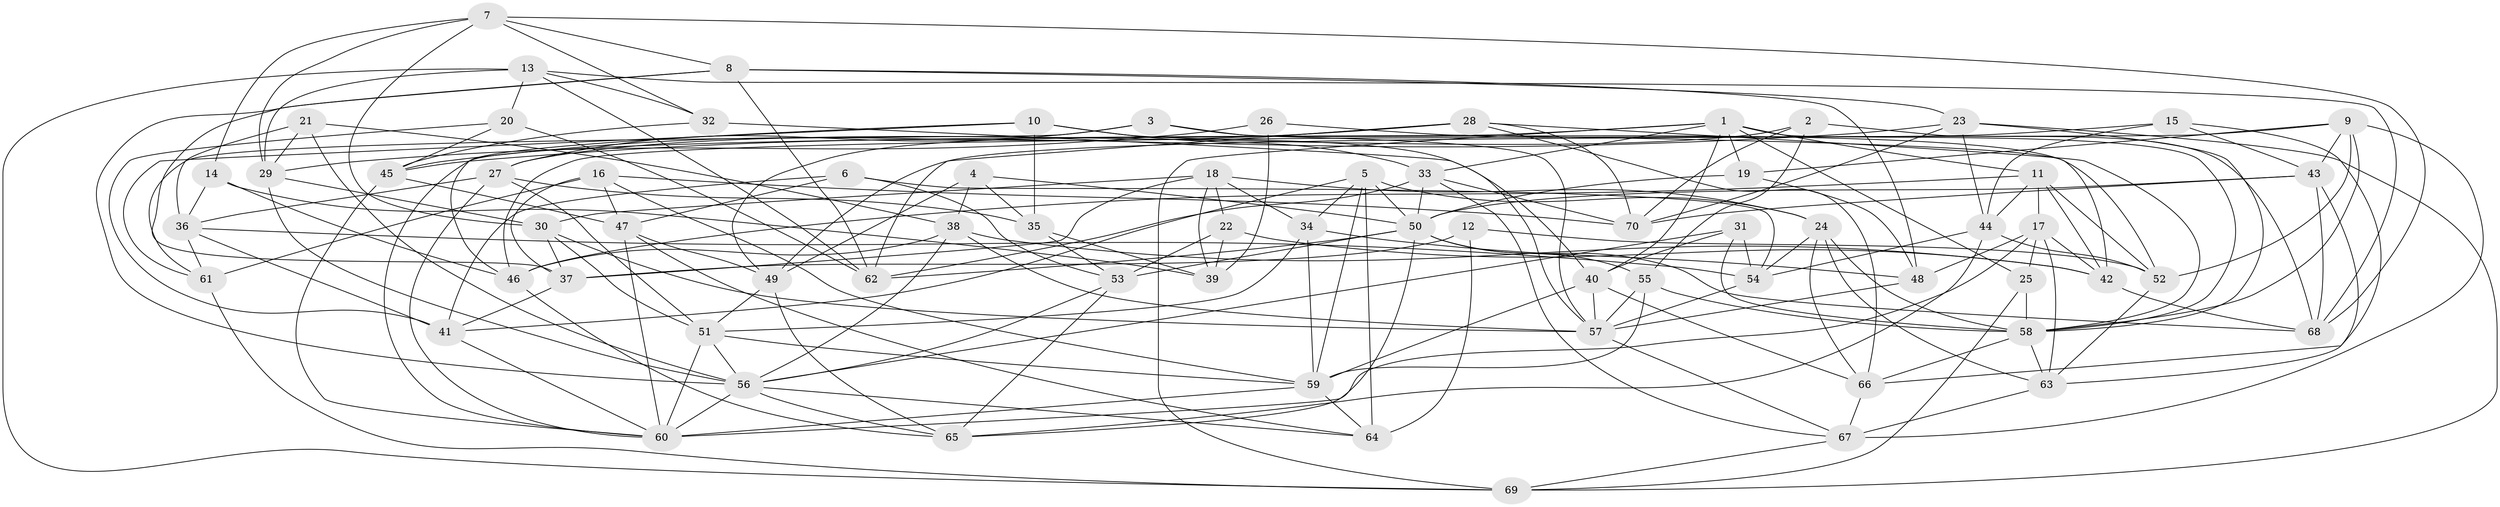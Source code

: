 // original degree distribution, {4: 1.0}
// Generated by graph-tools (version 1.1) at 2025/26/03/09/25 03:26:57]
// undirected, 70 vertices, 201 edges
graph export_dot {
graph [start="1"]
  node [color=gray90,style=filled];
  1;
  2;
  3;
  4;
  5;
  6;
  7;
  8;
  9;
  10;
  11;
  12;
  13;
  14;
  15;
  16;
  17;
  18;
  19;
  20;
  21;
  22;
  23;
  24;
  25;
  26;
  27;
  28;
  29;
  30;
  31;
  32;
  33;
  34;
  35;
  36;
  37;
  38;
  39;
  40;
  41;
  42;
  43;
  44;
  45;
  46;
  47;
  48;
  49;
  50;
  51;
  52;
  53;
  54;
  55;
  56;
  57;
  58;
  59;
  60;
  61;
  62;
  63;
  64;
  65;
  66;
  67;
  68;
  69;
  70;
  1 -- 11 [weight=1.0];
  1 -- 19 [weight=1.0];
  1 -- 25 [weight=1.0];
  1 -- 33 [weight=1.0];
  1 -- 40 [weight=1.0];
  1 -- 58 [weight=1.0];
  1 -- 60 [weight=1.0];
  1 -- 69 [weight=1.0];
  2 -- 27 [weight=1.0];
  2 -- 55 [weight=1.0];
  2 -- 68 [weight=1.0];
  2 -- 70 [weight=1.0];
  3 -- 27 [weight=1.0];
  3 -- 52 [weight=1.0];
  3 -- 57 [weight=1.0];
  3 -- 61 [weight=1.0];
  4 -- 35 [weight=1.0];
  4 -- 38 [weight=1.0];
  4 -- 49 [weight=1.0];
  4 -- 50 [weight=1.0];
  5 -- 24 [weight=1.0];
  5 -- 34 [weight=1.0];
  5 -- 41 [weight=1.0];
  5 -- 50 [weight=1.0];
  5 -- 59 [weight=1.0];
  5 -- 64 [weight=1.0];
  6 -- 41 [weight=1.0];
  6 -- 47 [weight=1.0];
  6 -- 53 [weight=1.0];
  6 -- 54 [weight=1.0];
  7 -- 8 [weight=1.0];
  7 -- 14 [weight=1.0];
  7 -- 29 [weight=1.0];
  7 -- 30 [weight=1.0];
  7 -- 32 [weight=1.0];
  7 -- 68 [weight=1.0];
  8 -- 23 [weight=1.0];
  8 -- 37 [weight=1.0];
  8 -- 48 [weight=1.0];
  8 -- 56 [weight=1.0];
  8 -- 62 [weight=1.0];
  9 -- 19 [weight=1.0];
  9 -- 43 [weight=1.0];
  9 -- 46 [weight=1.0];
  9 -- 52 [weight=1.0];
  9 -- 58 [weight=1.0];
  9 -- 67 [weight=1.0];
  10 -- 33 [weight=1.0];
  10 -- 35 [weight=2.0];
  10 -- 46 [weight=1.0];
  10 -- 57 [weight=1.0];
  10 -- 61 [weight=1.0];
  11 -- 17 [weight=1.0];
  11 -- 42 [weight=1.0];
  11 -- 44 [weight=1.0];
  11 -- 46 [weight=1.0];
  11 -- 52 [weight=1.0];
  12 -- 37 [weight=1.0];
  12 -- 52 [weight=1.0];
  12 -- 64 [weight=2.0];
  13 -- 20 [weight=1.0];
  13 -- 29 [weight=1.0];
  13 -- 32 [weight=1.0];
  13 -- 62 [weight=1.0];
  13 -- 68 [weight=1.0];
  13 -- 69 [weight=1.0];
  14 -- 36 [weight=1.0];
  14 -- 39 [weight=1.0];
  14 -- 46 [weight=1.0];
  15 -- 43 [weight=1.0];
  15 -- 44 [weight=1.0];
  15 -- 49 [weight=1.0];
  15 -- 66 [weight=1.0];
  16 -- 37 [weight=1.0];
  16 -- 47 [weight=1.0];
  16 -- 59 [weight=1.0];
  16 -- 61 [weight=2.0];
  16 -- 70 [weight=1.0];
  17 -- 25 [weight=1.0];
  17 -- 42 [weight=1.0];
  17 -- 48 [weight=1.0];
  17 -- 60 [weight=1.0];
  17 -- 63 [weight=1.0];
  18 -- 22 [weight=1.0];
  18 -- 24 [weight=1.0];
  18 -- 30 [weight=1.0];
  18 -- 34 [weight=1.0];
  18 -- 37 [weight=1.0];
  18 -- 39 [weight=1.0];
  19 -- 48 [weight=1.0];
  19 -- 50 [weight=1.0];
  20 -- 41 [weight=1.0];
  20 -- 45 [weight=1.0];
  20 -- 62 [weight=1.0];
  21 -- 29 [weight=1.0];
  21 -- 36 [weight=1.0];
  21 -- 38 [weight=1.0];
  21 -- 56 [weight=1.0];
  22 -- 39 [weight=1.0];
  22 -- 42 [weight=1.0];
  22 -- 53 [weight=1.0];
  23 -- 44 [weight=1.0];
  23 -- 45 [weight=1.0];
  23 -- 58 [weight=1.0];
  23 -- 69 [weight=1.0];
  23 -- 70 [weight=1.0];
  24 -- 54 [weight=1.0];
  24 -- 58 [weight=1.0];
  24 -- 63 [weight=1.0];
  24 -- 66 [weight=1.0];
  25 -- 58 [weight=1.0];
  25 -- 69 [weight=1.0];
  26 -- 29 [weight=1.0];
  26 -- 39 [weight=2.0];
  26 -- 42 [weight=1.0];
  27 -- 35 [weight=1.0];
  27 -- 36 [weight=1.0];
  27 -- 51 [weight=1.0];
  27 -- 60 [weight=1.0];
  28 -- 45 [weight=1.0];
  28 -- 49 [weight=1.0];
  28 -- 58 [weight=1.0];
  28 -- 62 [weight=1.0];
  28 -- 66 [weight=1.0];
  28 -- 70 [weight=1.0];
  29 -- 30 [weight=1.0];
  29 -- 56 [weight=1.0];
  30 -- 37 [weight=1.0];
  30 -- 51 [weight=1.0];
  30 -- 57 [weight=1.0];
  31 -- 40 [weight=1.0];
  31 -- 54 [weight=1.0];
  31 -- 56 [weight=1.0];
  31 -- 58 [weight=1.0];
  32 -- 40 [weight=1.0];
  32 -- 45 [weight=1.0];
  33 -- 50 [weight=1.0];
  33 -- 62 [weight=1.0];
  33 -- 67 [weight=1.0];
  33 -- 70 [weight=1.0];
  34 -- 48 [weight=2.0];
  34 -- 51 [weight=1.0];
  34 -- 59 [weight=1.0];
  35 -- 39 [weight=1.0];
  35 -- 53 [weight=1.0];
  36 -- 41 [weight=1.0];
  36 -- 54 [weight=1.0];
  36 -- 61 [weight=1.0];
  37 -- 41 [weight=1.0];
  38 -- 42 [weight=1.0];
  38 -- 46 [weight=1.0];
  38 -- 56 [weight=1.0];
  38 -- 57 [weight=1.0];
  40 -- 57 [weight=1.0];
  40 -- 59 [weight=1.0];
  40 -- 66 [weight=1.0];
  41 -- 60 [weight=1.0];
  42 -- 68 [weight=1.0];
  43 -- 50 [weight=1.0];
  43 -- 63 [weight=1.0];
  43 -- 68 [weight=1.0];
  43 -- 70 [weight=1.0];
  44 -- 52 [weight=1.0];
  44 -- 54 [weight=1.0];
  44 -- 65 [weight=1.0];
  45 -- 47 [weight=1.0];
  45 -- 60 [weight=1.0];
  46 -- 65 [weight=1.0];
  47 -- 49 [weight=1.0];
  47 -- 60 [weight=1.0];
  47 -- 64 [weight=1.0];
  48 -- 57 [weight=1.0];
  49 -- 51 [weight=1.0];
  49 -- 65 [weight=1.0];
  50 -- 53 [weight=1.0];
  50 -- 55 [weight=1.0];
  50 -- 62 [weight=1.0];
  50 -- 65 [weight=1.0];
  50 -- 68 [weight=1.0];
  51 -- 56 [weight=1.0];
  51 -- 59 [weight=1.0];
  51 -- 60 [weight=2.0];
  52 -- 63 [weight=1.0];
  53 -- 56 [weight=1.0];
  53 -- 65 [weight=1.0];
  54 -- 57 [weight=1.0];
  55 -- 57 [weight=2.0];
  55 -- 58 [weight=1.0];
  55 -- 59 [weight=1.0];
  56 -- 60 [weight=1.0];
  56 -- 64 [weight=1.0];
  56 -- 65 [weight=1.0];
  57 -- 67 [weight=1.0];
  58 -- 63 [weight=1.0];
  58 -- 66 [weight=1.0];
  59 -- 60 [weight=1.0];
  59 -- 64 [weight=1.0];
  61 -- 69 [weight=1.0];
  63 -- 67 [weight=1.0];
  66 -- 67 [weight=1.0];
  67 -- 69 [weight=1.0];
}
